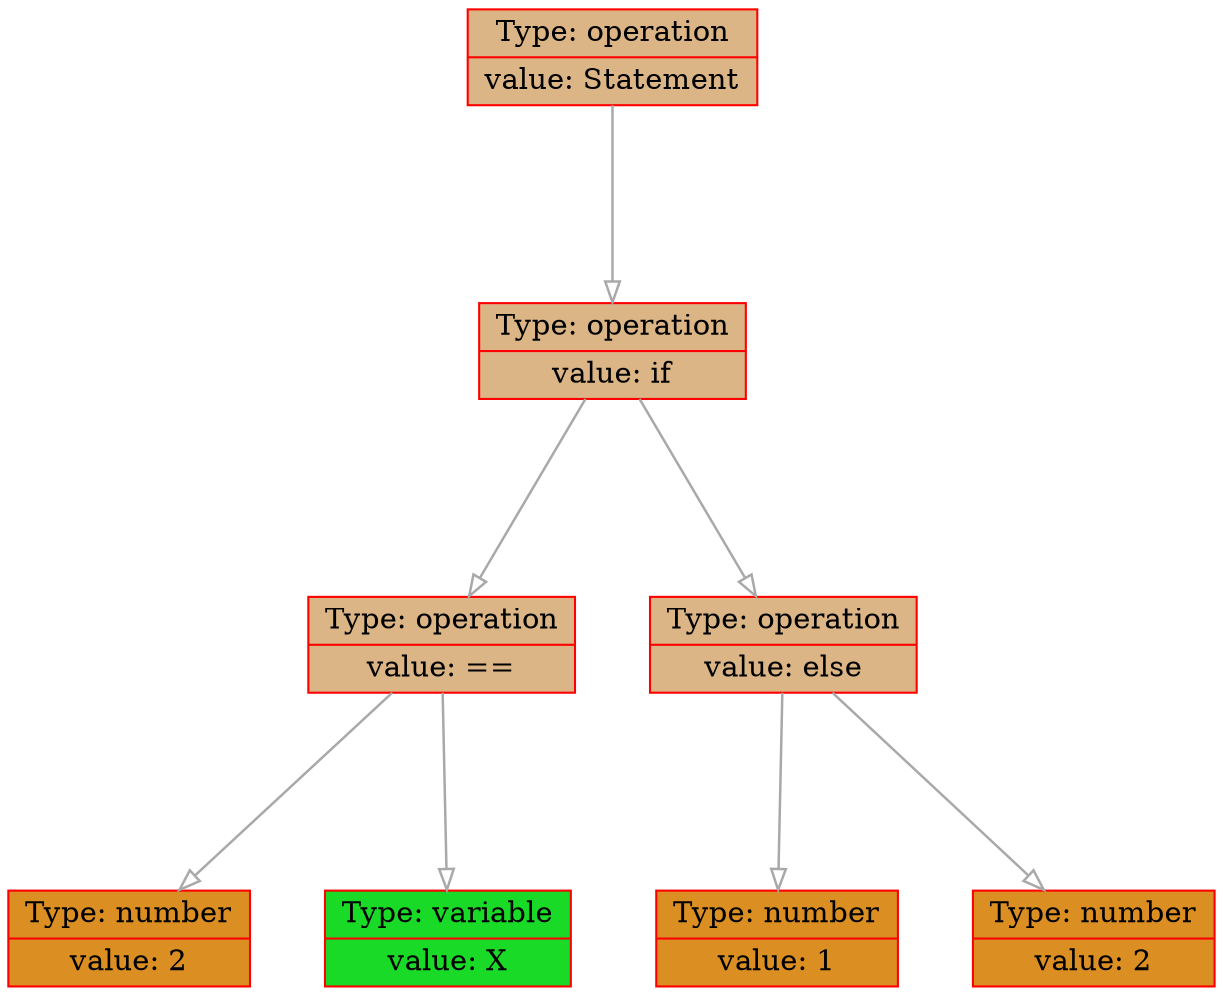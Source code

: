 
    digraph g {
        dpi      = 200;
        fontname = "Comic Sans MS";
        fontsize = 20;
        rankdir   =  TB;
        edge [color = darkgrey, arrowhead = onormal, arrowsize = 1, penwidth = 1.2]
        graph[fillcolor = lightgreen, ranksep = 1.3, nodesep = 0.5,
        style = "rounded, filled",color = green, penwidth = 2]

    Node00000138c2391930[shape=record, width=0.2, style="filled", color="red", fillcolor="#DBB585",label=" {Type: operation | value: Statement}"] 
 
Node00000138c2391900[shape=record, width=0.2, style="filled", color="red", fillcolor="#DBB585",label=" {Type: operation | value: if}"] 
 
Node00000138c2391840[shape=record, width=0.2, style="filled", color="red", fillcolor="#DBB585",label=" {Type: operation | value: ==}"] 
 
Node00000138c23917e0[shape=record, width=0.2, style="filled", color="red", fillcolor="#DB8E21",label=" {Type: number | value: 2}"] 
 
Node00000138c2391810[shape=record, width=0.2, style="filled", color="red", fillcolor="#19DB27",label=" {Type: variable | value: X}"] 
 
Node00000138c23918d0[shape=record, width=0.2, style="filled", color="red", fillcolor="#DBB585",label=" {Type: operation | value: else}"] 
 
Node00000138c2391870[shape=record, width=0.2, style="filled", color="red", fillcolor="#DB8E21",label=" {Type: number | value: 1}"] 
 
Node00000138c23918a0[shape=record, width=0.2, style="filled", color="red", fillcolor="#DB8E21",label=" {Type: number | value: 2}"] 
 
Node00000138c2391930->Node00000138c2391900
Node00000138c2391900->Node00000138c2391840
Node00000138c2391840->Node00000138c23917e0
Node00000138c2391840->Node00000138c2391810
Node00000138c2391900->Node00000138c23918d0
Node00000138c23918d0->Node00000138c2391870
Node00000138c23918d0->Node00000138c23918a0
}
